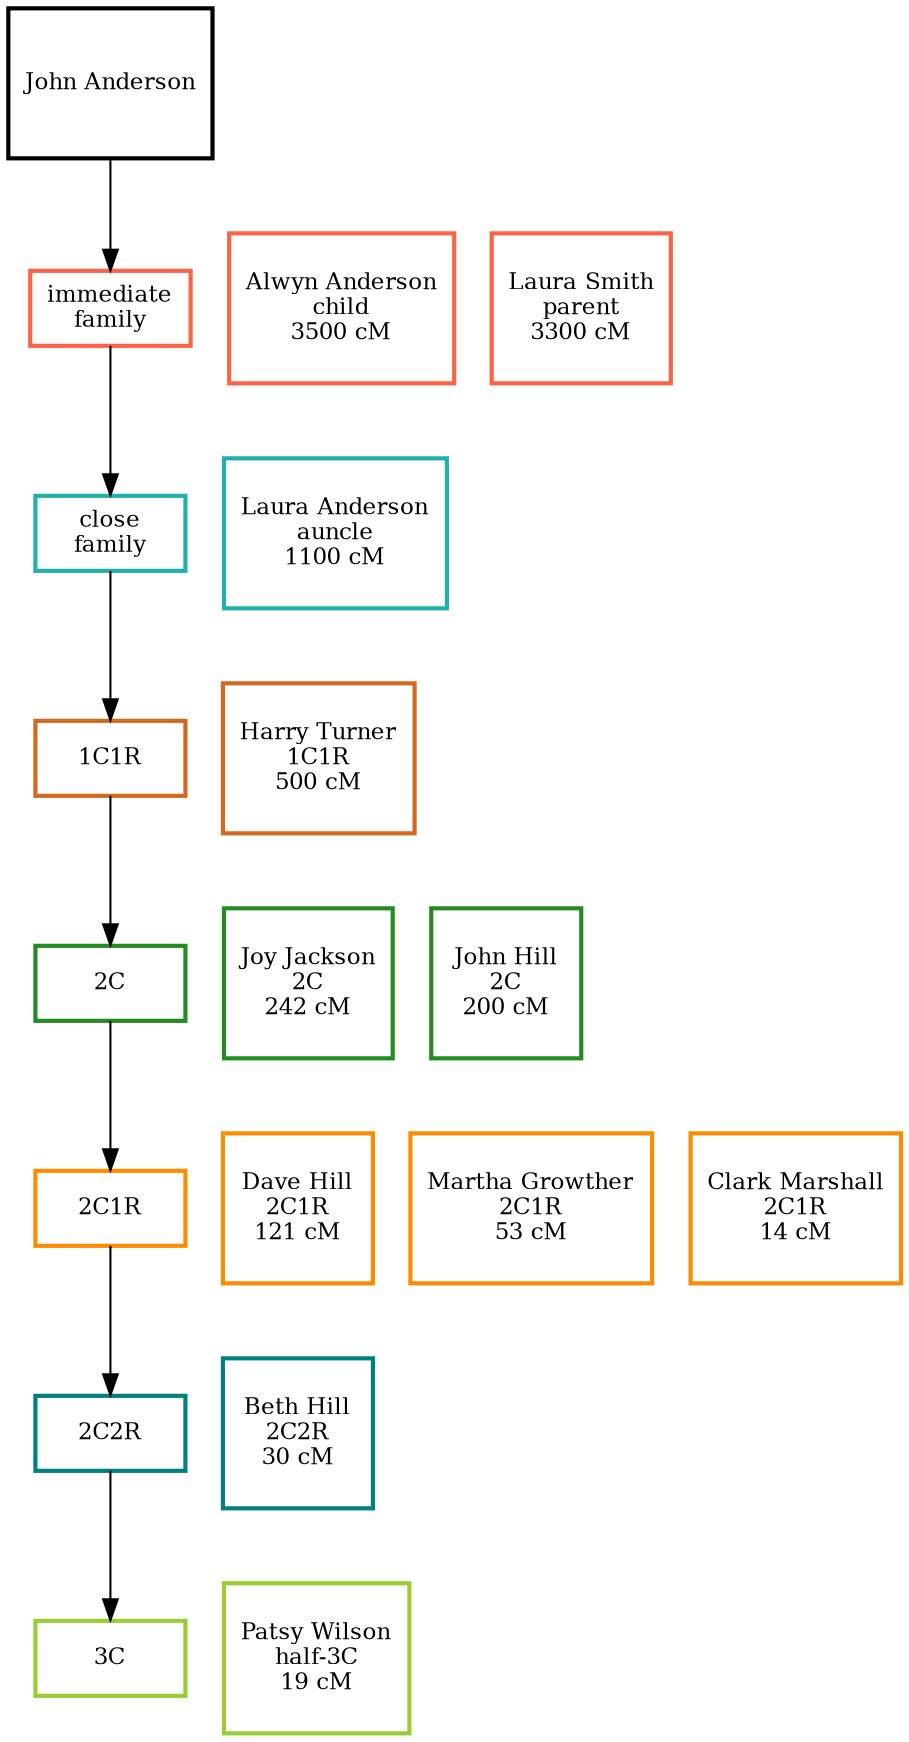 digraph DNA_matches {
  node [
  style = "setlinewidth(2)",
  fontsize = 11, height = 1,
  shape = box, width = 1 ]

subgraph self {
  graph [rank = same]
  edge [style = invis];
  self_label [
     label = "John Anderson",
     height = 1,
     row = top
  ];
}

 subgraph immediate {
   graph [rank = same]
   node [color="tomato"]
   edge [style = invis];
   immediate_label [
      label = "immediate\nfamily",
      height = 0.5,
      row = top
   ];
   immediate_1 [label="Alwyn Anderson\nchild\n3500 cM"]
   immediate_label -> immediate_1
   immediate_2 [label="Laura Smith\nparent\n3300 cM"]
   immediate_1 -> immediate_2
 }

self_label -> immediate_label

 subgraph close {
   graph [rank = same]
   node [color="lightseagreen"]
   edge [style = invis];
   close_label [
      label = "close\nfamily",
      height = 0.5,
      row = top
   ];
   close_1 [label="Laura Anderson\nauncle\n1100 cM"]
   close_label -> close_1
 }

immediate_label -> close_label

 subgraph g1C1R {
   graph [rank = same]
   node [color="chocolate"]
   edge [style = invis];
   g1C1R_label [
      label = "1C1R",
      height = 0.5,
      row = top
   ];
   g1C1R_1 [label="Harry Turner\n1C1R\n500 cM"]
   g1C1R_label -> g1C1R_1
 }

close_label -> g1C1R_label

 subgraph g2C {
   graph [rank = same]
   node [color="forestgreen"]
   edge [style = invis];
   g2C_label [
      label = "2C",
      height = 0.5,
      row = top
   ];
   g2C_1 [label="Joy Jackson\n2C\n242 cM"]
   g2C_label -> g2C_1
   g2C_2 [label="John Hill\n2C\n200 cM"]
   g2C_1 -> g2C_2
 }

g1C1R_label -> g2C_label

 subgraph g2C1R {
   graph [rank = same]
   node [color="darkorange"]
   edge [style = invis];
   g2C1R_label [
      label = "2C1R",
      height = 0.5,
      row = top
   ];
   g2C1R_1 [label="Dave Hill\n2C1R\n121 cM"]
   g2C1R_label -> g2C1R_1
   g2C1R_2 [label="Martha Growther\n2C1R\n53 cM"]
   g2C1R_1 -> g2C1R_2
   g2C1R_3 [label="Clark Marshall\n2C1R\n14 cM"]
   g2C1R_2 -> g2C1R_3
 }

g2C_label -> g2C1R_label

 subgraph g2C2R {
   graph [rank = same]
   node [color="teal"]
   edge [style = invis];
   g2C2R_label [
      label = "2C2R",
      height = 0.5,
      row = top
   ];
   g2C2R_1 [label="Beth Hill\n2C2R\n30 cM"]
   g2C2R_label -> g2C2R_1
 }

g2C1R_label -> g2C2R_label

 subgraph g3C {
   graph [rank = same]
   node [color="yellowgreen"]
   edge [style = invis];
   g3C_label [
      label = "3C",
      height = 0.5,
      row = top
   ];
   g3C_1 [label="Patsy Wilson\nhalf-3C\n19 cM"]
   g3C_label -> g3C_1
 }

g2C2R_label -> g3C_label
}
